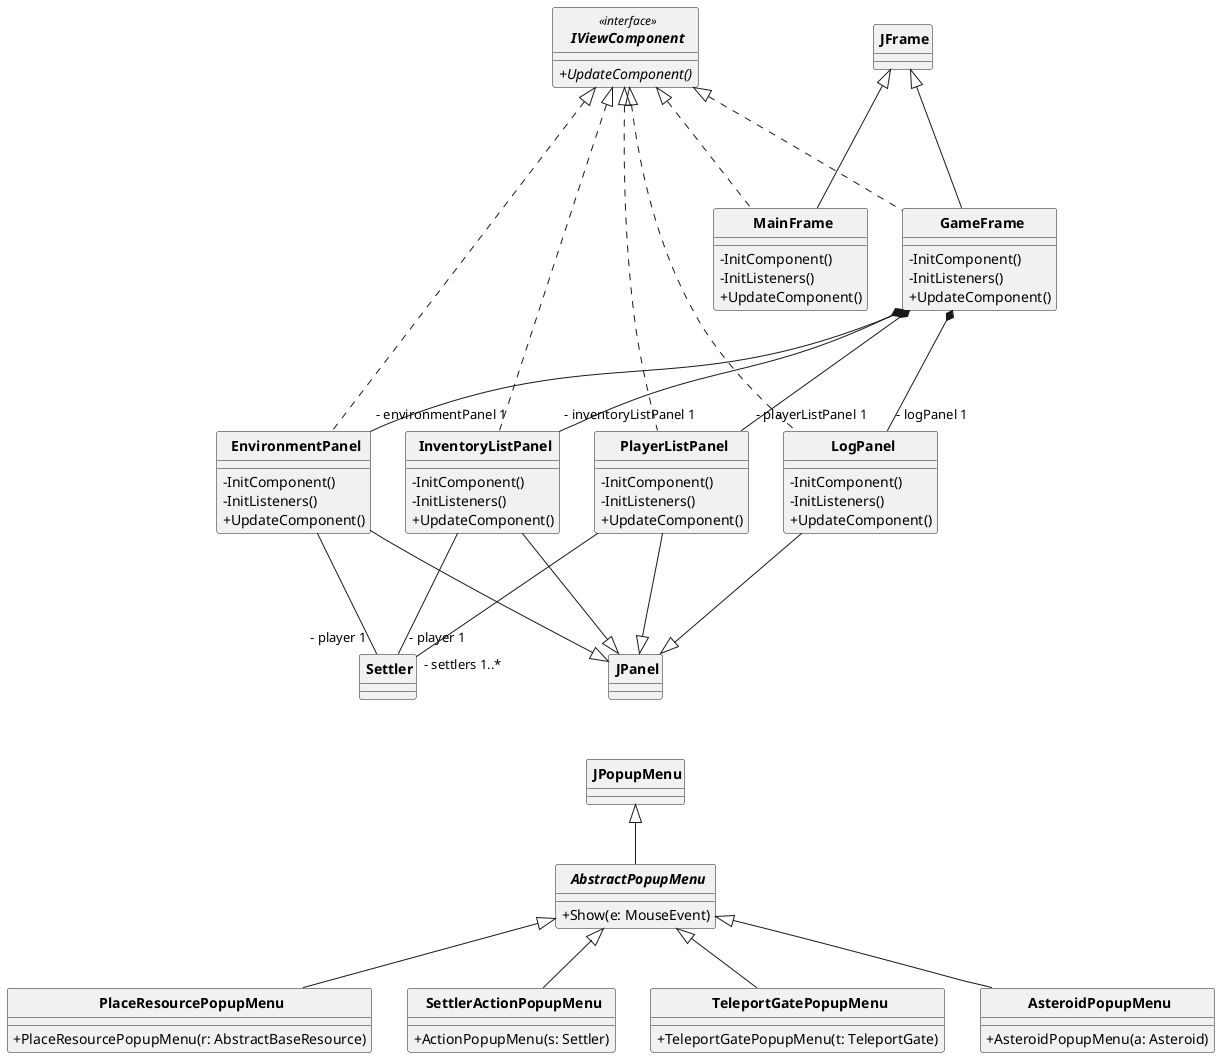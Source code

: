 @startuml classdiagram

skinparam ClassAttributeIconSize 0
skinparam CircledCharacterRadius 0
skinparam CircledCharacterFontSize 0
skinparam ClassFontStyle bold

class JFrame {}
class JPanel {}
class JPopupMenu {}

' package: viewcomponents
interface IViewComponent << interface >> {
  {abstract} + UpdateComponent()
}

together {
  class MainFrame {
    - InitComponent()
    - InitListeners()
    + UpdateComponent()
  }

  class GameFrame {
    - InitComponent()
    - InitListeners()
    + UpdateComponent()
  }
}

together {
  class EnvironmentPanel {
    - InitComponent()
    - InitListeners()
    + UpdateComponent()
  }

  class InventoryListPanel {
    - InitComponent()
    - InitListeners()
    + UpdateComponent()
  }

  class PlayerListPanel {
    - InitComponent()
    - InitListeners()
    + UpdateComponent()
  }

  class LogPanel {
    - InitComponent()
    - InitListeners()
    + UpdateComponent()
  }
}

abstract class AbstractPopupMenu {
  + Show(e: MouseEvent)
}

together {
  class AsteroidPopupMenu {
    + AsteroidPopupMenu(a: Asteroid)
  }

  class TeleportGatePopupMenu {
    + TeleportGatePopupMenu(t: TeleportGate)
  }

  class SettlerActionPopupMenu {
    + ActionPopupMenu(s: Settler)
  }

  class PlaceResourcePopupMenu {
    + PlaceResourcePopupMenu(r: AbstractBaseResource)
  }
}

' Interface realizations
GameFrame .up..|> IViewComponent
MainFrame .up..|> IViewComponent
EnvironmentPanel .up..|> IViewComponent
InventoryListPanel .up..|> IViewComponent
PlayerListPanel .up..|> IViewComponent
LogPanel .up..|> IViewComponent

' Inheritance
GameFrame -up--|> JFrame
MainFrame -up--|> JFrame

EnvironmentPanel -down--|> JPanel
InventoryListPanel -down--|> JPanel
PlayerListPanel -down--|> JPanel
LogPanel -down--|> JPanel

AbstractPopupMenu -up-|> JPopupMenu
AsteroidPopupMenu -up-|> AbstractPopupMenu
TeleportGatePopupMenu -up-|> AbstractPopupMenu
SettlerActionPopupMenu -up-|> AbstractPopupMenu
PlaceResourcePopupMenu -up-|> AbstractPopupMenu

' This is for better display
JPopupMenu -[hidden]up-> JPanel

' Associations
GameFrame *--- "- environmentPanel 1" EnvironmentPanel
GameFrame *--- "- inventoryListPanel 1" InventoryListPanel
GameFrame *--- "- playerListPanel 1" PlayerListPanel
GameFrame *--- "- logPanel 1" LogPanel

InventoryListPanel --- "- player 1" Settler
PlayerListPanel --- "- settlers 1..*" Settler
EnvironmentPanel --- "- player 1" Settler
' Ez a fenti majd kódolásnál felesleges
' Turncontroller --> state machine: ki van soron a lépésnél?

@enduml
